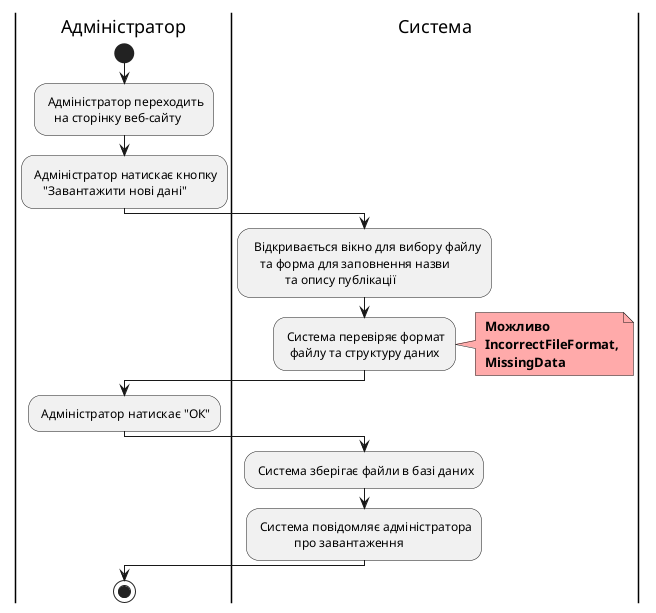 <center style="
    border-radius:4px;
    border: 1px solid #cfd7e6;
    box-shadow: 0 1px 3px 0 rgba(89,105,129,.05), 0 1px 1px 0 rgba(0,0,0,.025);
    padding: 1em;"
    >

@startuml
    |Адміністратор|
        start
        : Адміністратор переходить 
           на сторінку веб-сайту;
        : Адміністратор натискає кнопку 
            "Завантажити нові дані";
    |Система|
        :  Відкривається вікно для вибору файлу 
            та форма для заповнення назви 
                    та опису публікації;
        : Система перевіряє формат 
          файлу та структуру даних;
        note right #ffaaaa
        <b> Можливо
        <b> IncorrectFileFormat,
        <b> MissingData
        end note
    |Адміністратор|
        : Адміністратор натискає "ОК";
    |Система|
        : Система зберігає файли в базі даних;
        : Система повідомляє адміністратора 
                    про завантаження;
    |Адміністратор|
        stop;
@enduml

</center>